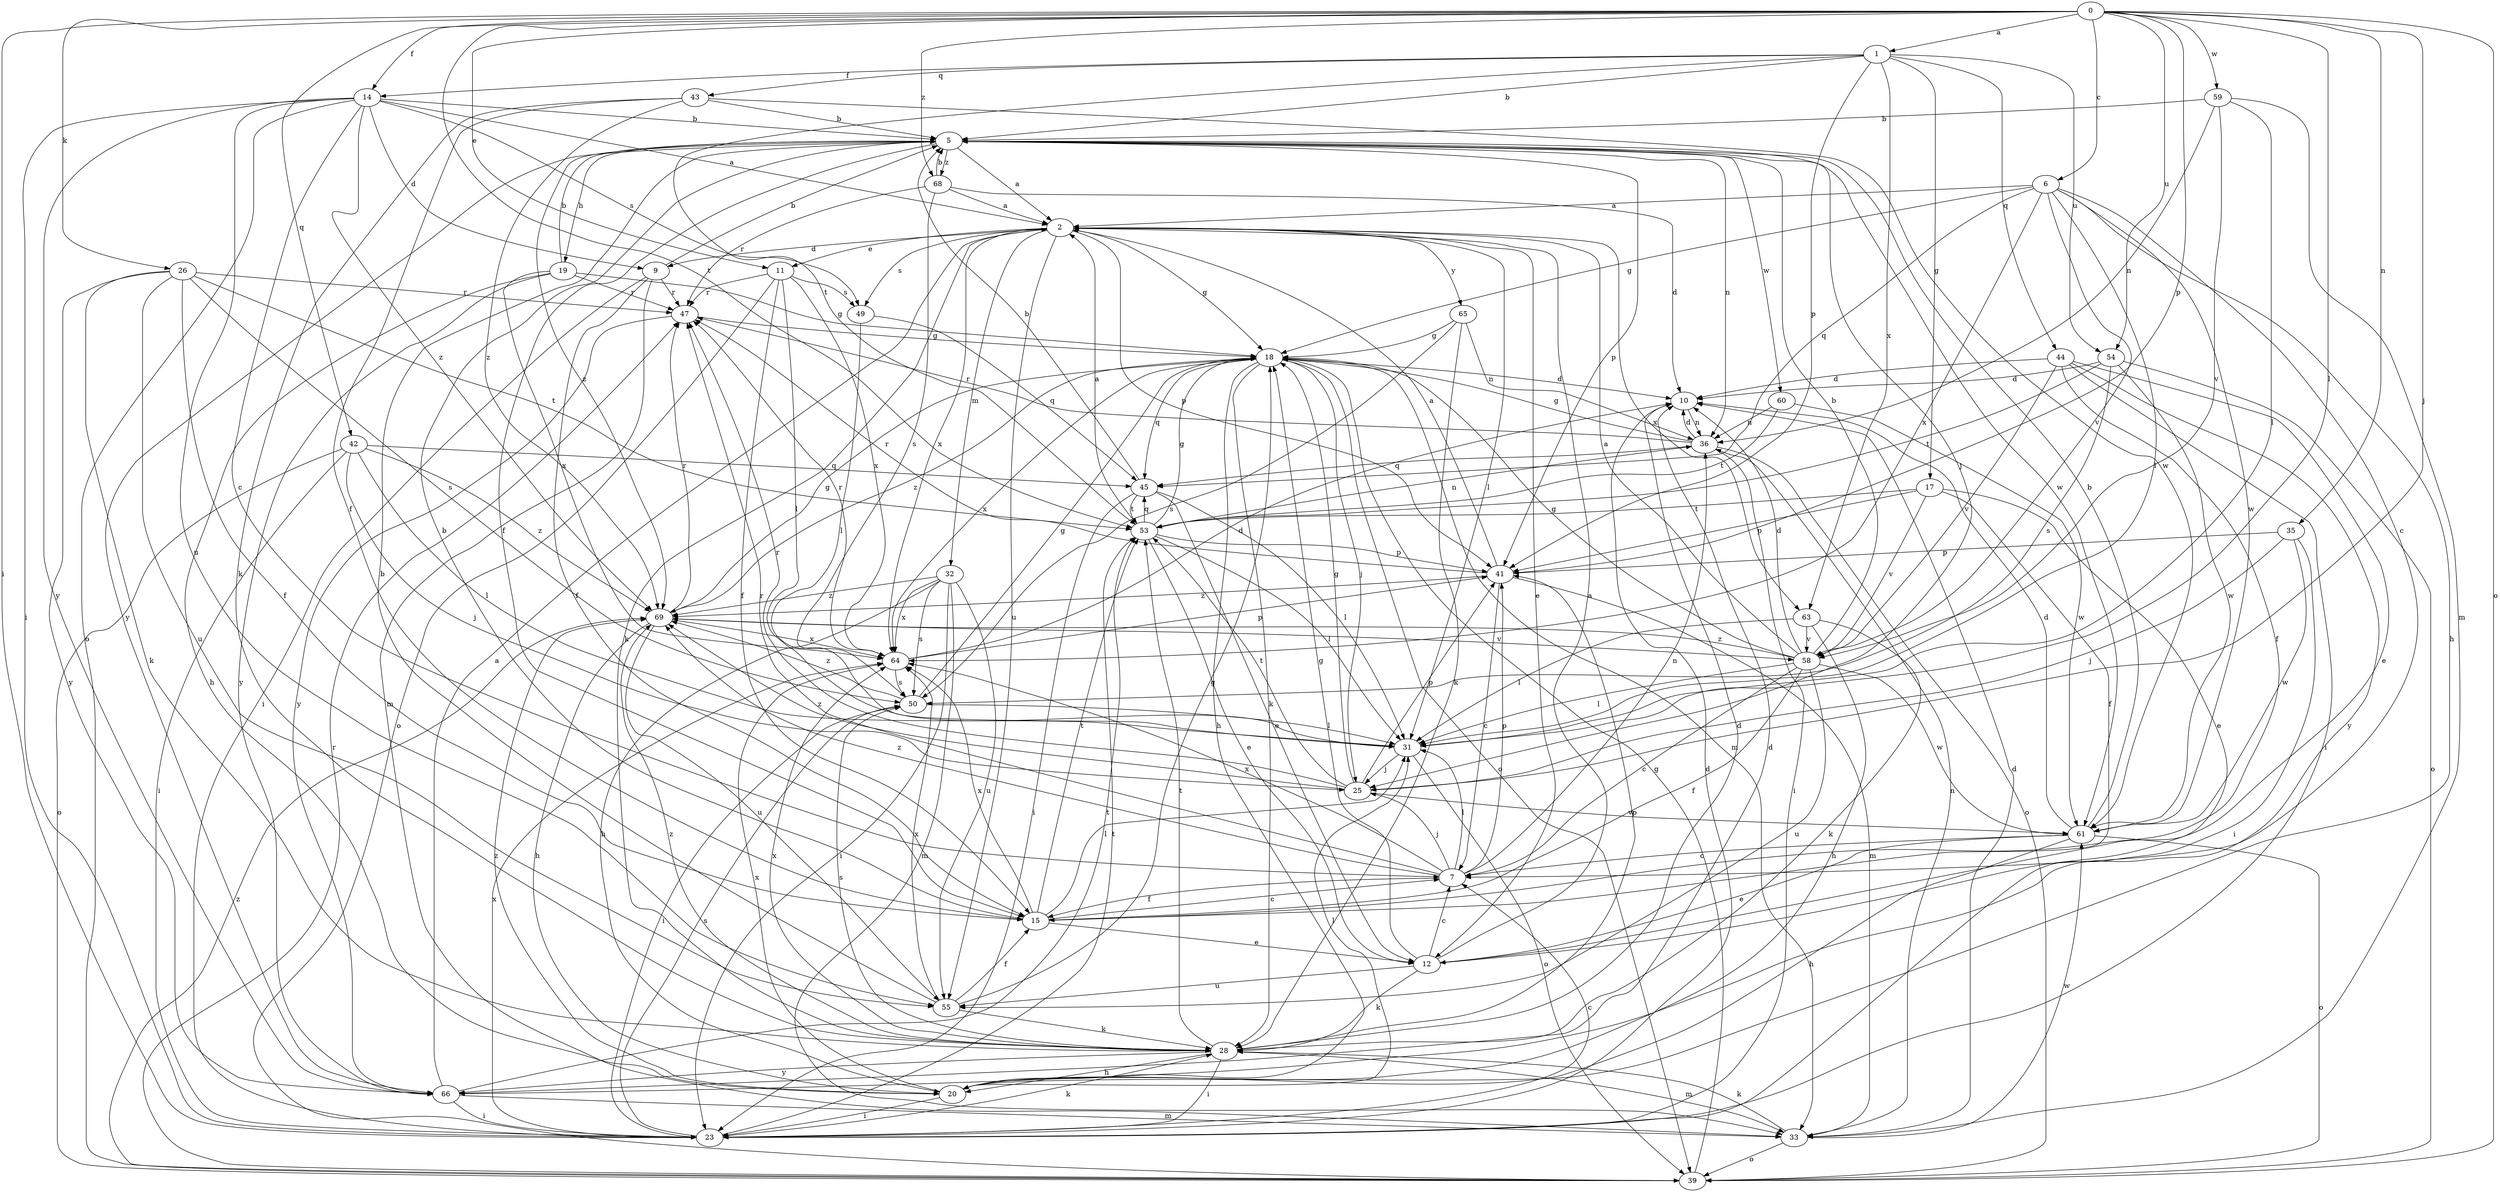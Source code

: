 strict digraph  {
0;
1;
2;
5;
6;
7;
9;
10;
11;
12;
14;
15;
17;
18;
19;
20;
23;
25;
26;
28;
31;
32;
33;
35;
36;
39;
41;
42;
43;
44;
45;
47;
49;
50;
53;
54;
55;
58;
59;
60;
61;
63;
64;
65;
66;
68;
69;
0 -> 1  [label=a];
0 -> 6  [label=c];
0 -> 11  [label=e];
0 -> 14  [label=f];
0 -> 23  [label=i];
0 -> 25  [label=j];
0 -> 26  [label=k];
0 -> 31  [label=l];
0 -> 35  [label=n];
0 -> 39  [label=o];
0 -> 41  [label=p];
0 -> 42  [label=q];
0 -> 53  [label=t];
0 -> 54  [label=u];
0 -> 59  [label=w];
0 -> 68  [label=z];
1 -> 5  [label=b];
1 -> 14  [label=f];
1 -> 17  [label=g];
1 -> 41  [label=p];
1 -> 43  [label=q];
1 -> 44  [label=q];
1 -> 53  [label=t];
1 -> 54  [label=u];
1 -> 63  [label=x];
2 -> 9  [label=d];
2 -> 11  [label=e];
2 -> 12  [label=e];
2 -> 18  [label=g];
2 -> 28  [label=k];
2 -> 31  [label=l];
2 -> 32  [label=m];
2 -> 41  [label=p];
2 -> 49  [label=s];
2 -> 55  [label=u];
2 -> 63  [label=x];
2 -> 64  [label=x];
2 -> 65  [label=y];
5 -> 2  [label=a];
5 -> 15  [label=f];
5 -> 19  [label=h];
5 -> 25  [label=j];
5 -> 36  [label=n];
5 -> 41  [label=p];
5 -> 60  [label=w];
5 -> 61  [label=w];
5 -> 66  [label=y];
5 -> 68  [label=z];
5 -> 69  [label=z];
6 -> 2  [label=a];
6 -> 7  [label=c];
6 -> 18  [label=g];
6 -> 20  [label=h];
6 -> 31  [label=l];
6 -> 45  [label=q];
6 -> 58  [label=v];
6 -> 61  [label=w];
6 -> 64  [label=x];
7 -> 15  [label=f];
7 -> 25  [label=j];
7 -> 31  [label=l];
7 -> 36  [label=n];
7 -> 41  [label=p];
7 -> 47  [label=r];
7 -> 64  [label=x];
7 -> 69  [label=z];
9 -> 5  [label=b];
9 -> 15  [label=f];
9 -> 23  [label=i];
9 -> 33  [label=m];
9 -> 47  [label=r];
10 -> 36  [label=n];
11 -> 15  [label=f];
11 -> 31  [label=l];
11 -> 39  [label=o];
11 -> 47  [label=r];
11 -> 49  [label=s];
11 -> 64  [label=x];
12 -> 2  [label=a];
12 -> 7  [label=c];
12 -> 18  [label=g];
12 -> 28  [label=k];
12 -> 55  [label=u];
14 -> 2  [label=a];
14 -> 5  [label=b];
14 -> 7  [label=c];
14 -> 9  [label=d];
14 -> 23  [label=i];
14 -> 39  [label=o];
14 -> 49  [label=s];
14 -> 55  [label=u];
14 -> 66  [label=y];
14 -> 69  [label=z];
15 -> 5  [label=b];
15 -> 7  [label=c];
15 -> 12  [label=e];
15 -> 31  [label=l];
15 -> 53  [label=t];
15 -> 64  [label=x];
17 -> 12  [label=e];
17 -> 15  [label=f];
17 -> 41  [label=p];
17 -> 53  [label=t];
17 -> 58  [label=v];
18 -> 10  [label=d];
18 -> 20  [label=h];
18 -> 25  [label=j];
18 -> 28  [label=k];
18 -> 33  [label=m];
18 -> 39  [label=o];
18 -> 45  [label=q];
18 -> 64  [label=x];
18 -> 69  [label=z];
19 -> 5  [label=b];
19 -> 18  [label=g];
19 -> 20  [label=h];
19 -> 47  [label=r];
19 -> 64  [label=x];
19 -> 66  [label=y];
20 -> 23  [label=i];
20 -> 31  [label=l];
20 -> 64  [label=x];
20 -> 69  [label=z];
23 -> 7  [label=c];
23 -> 10  [label=d];
23 -> 28  [label=k];
23 -> 50  [label=s];
23 -> 53  [label=t];
23 -> 64  [label=x];
25 -> 18  [label=g];
25 -> 41  [label=p];
25 -> 47  [label=r];
25 -> 53  [label=t];
25 -> 61  [label=w];
25 -> 69  [label=z];
26 -> 15  [label=f];
26 -> 28  [label=k];
26 -> 47  [label=r];
26 -> 50  [label=s];
26 -> 53  [label=t];
26 -> 55  [label=u];
26 -> 66  [label=y];
28 -> 10  [label=d];
28 -> 20  [label=h];
28 -> 23  [label=i];
28 -> 33  [label=m];
28 -> 41  [label=p];
28 -> 50  [label=s];
28 -> 53  [label=t];
28 -> 64  [label=x];
28 -> 66  [label=y];
28 -> 69  [label=z];
31 -> 25  [label=j];
31 -> 39  [label=o];
32 -> 20  [label=h];
32 -> 23  [label=i];
32 -> 33  [label=m];
32 -> 50  [label=s];
32 -> 55  [label=u];
32 -> 64  [label=x];
32 -> 69  [label=z];
33 -> 10  [label=d];
33 -> 28  [label=k];
33 -> 36  [label=n];
33 -> 39  [label=o];
33 -> 61  [label=w];
35 -> 23  [label=i];
35 -> 25  [label=j];
35 -> 41  [label=p];
35 -> 61  [label=w];
36 -> 10  [label=d];
36 -> 18  [label=g];
36 -> 23  [label=i];
36 -> 39  [label=o];
36 -> 45  [label=q];
36 -> 47  [label=r];
39 -> 18  [label=g];
39 -> 47  [label=r];
39 -> 69  [label=z];
41 -> 2  [label=a];
41 -> 7  [label=c];
41 -> 33  [label=m];
41 -> 47  [label=r];
41 -> 69  [label=z];
42 -> 23  [label=i];
42 -> 25  [label=j];
42 -> 31  [label=l];
42 -> 39  [label=o];
42 -> 45  [label=q];
42 -> 69  [label=z];
43 -> 5  [label=b];
43 -> 15  [label=f];
43 -> 28  [label=k];
43 -> 61  [label=w];
43 -> 69  [label=z];
44 -> 10  [label=d];
44 -> 12  [label=e];
44 -> 15  [label=f];
44 -> 23  [label=i];
44 -> 58  [label=v];
44 -> 66  [label=y];
45 -> 5  [label=b];
45 -> 12  [label=e];
45 -> 23  [label=i];
45 -> 31  [label=l];
45 -> 53  [label=t];
47 -> 18  [label=g];
47 -> 66  [label=y];
49 -> 31  [label=l];
49 -> 45  [label=q];
50 -> 18  [label=g];
50 -> 23  [label=i];
50 -> 31  [label=l];
50 -> 69  [label=z];
53 -> 2  [label=a];
53 -> 12  [label=e];
53 -> 18  [label=g];
53 -> 31  [label=l];
53 -> 36  [label=n];
53 -> 41  [label=p];
53 -> 45  [label=q];
54 -> 10  [label=d];
54 -> 39  [label=o];
54 -> 50  [label=s];
54 -> 53  [label=t];
54 -> 61  [label=w];
55 -> 5  [label=b];
55 -> 15  [label=f];
55 -> 18  [label=g];
55 -> 28  [label=k];
55 -> 64  [label=x];
58 -> 2  [label=a];
58 -> 5  [label=b];
58 -> 7  [label=c];
58 -> 10  [label=d];
58 -> 15  [label=f];
58 -> 18  [label=g];
58 -> 31  [label=l];
58 -> 55  [label=u];
58 -> 61  [label=w];
58 -> 69  [label=z];
59 -> 5  [label=b];
59 -> 31  [label=l];
59 -> 33  [label=m];
59 -> 36  [label=n];
59 -> 58  [label=v];
60 -> 36  [label=n];
60 -> 53  [label=t];
60 -> 61  [label=w];
61 -> 5  [label=b];
61 -> 7  [label=c];
61 -> 10  [label=d];
61 -> 12  [label=e];
61 -> 20  [label=h];
61 -> 39  [label=o];
63 -> 20  [label=h];
63 -> 28  [label=k];
63 -> 31  [label=l];
63 -> 58  [label=v];
64 -> 10  [label=d];
64 -> 41  [label=p];
64 -> 47  [label=r];
64 -> 50  [label=s];
65 -> 18  [label=g];
65 -> 28  [label=k];
65 -> 36  [label=n];
65 -> 50  [label=s];
66 -> 2  [label=a];
66 -> 10  [label=d];
66 -> 23  [label=i];
66 -> 33  [label=m];
66 -> 53  [label=t];
68 -> 2  [label=a];
68 -> 5  [label=b];
68 -> 10  [label=d];
68 -> 47  [label=r];
68 -> 50  [label=s];
69 -> 18  [label=g];
69 -> 20  [label=h];
69 -> 47  [label=r];
69 -> 55  [label=u];
69 -> 58  [label=v];
69 -> 64  [label=x];
}

